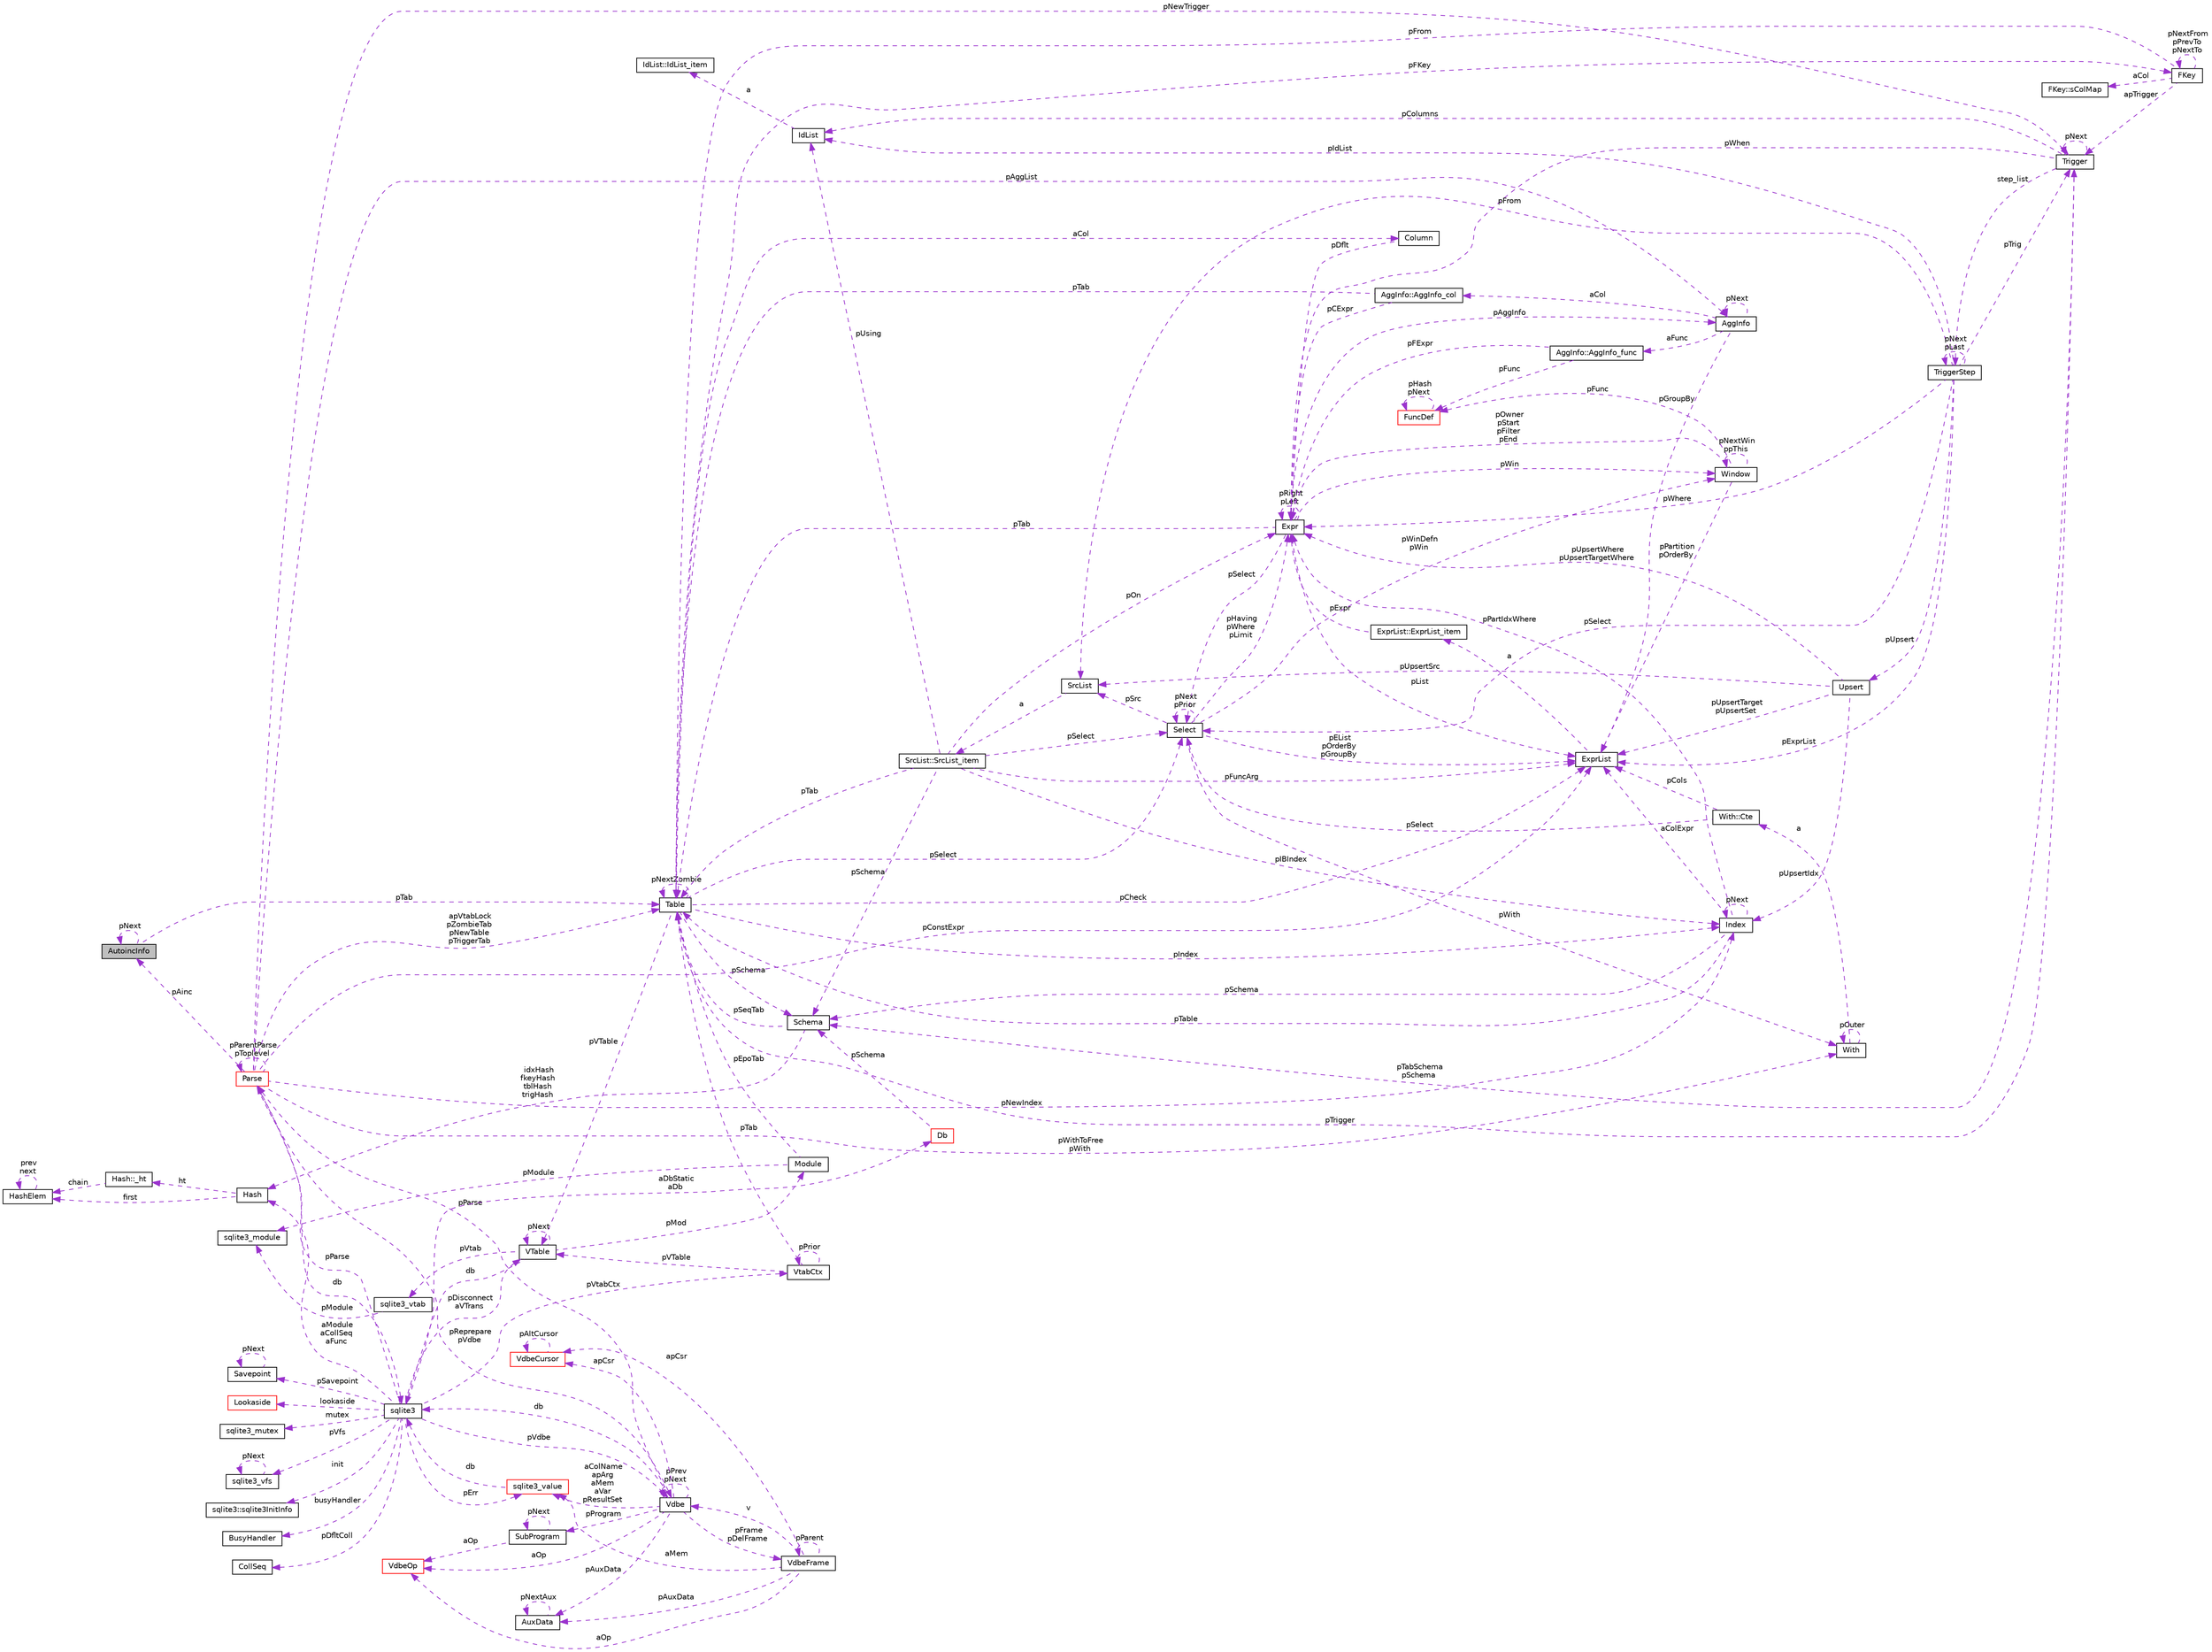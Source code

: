 digraph "AutoincInfo"
{
 // LATEX_PDF_SIZE
  edge [fontname="Helvetica",fontsize="10",labelfontname="Helvetica",labelfontsize="10"];
  node [fontname="Helvetica",fontsize="10",shape=record];
  rankdir="LR";
  Node1 [label="AutoincInfo",height=0.2,width=0.4,color="black", fillcolor="grey75", style="filled", fontcolor="black",tooltip=" "];
  Node2 -> Node1 [dir="back",color="darkorchid3",fontsize="10",style="dashed",label=" pTab" ,fontname="Helvetica"];
  Node2 [label="Table",height=0.2,width=0.4,color="black", fillcolor="white", style="filled",URL="$structTable.html",tooltip=" "];
  Node3 -> Node2 [dir="back",color="darkorchid3",fontsize="10",style="dashed",label=" pSchema" ,fontname="Helvetica"];
  Node3 [label="Schema",height=0.2,width=0.4,color="black", fillcolor="white", style="filled",URL="$structSchema.html",tooltip=" "];
  Node2 -> Node3 [dir="back",color="darkorchid3",fontsize="10",style="dashed",label=" pSeqTab" ,fontname="Helvetica"];
  Node4 -> Node3 [dir="back",color="darkorchid3",fontsize="10",style="dashed",label=" idxHash\nfkeyHash\ntblHash\ntrigHash" ,fontname="Helvetica"];
  Node4 [label="Hash",height=0.2,width=0.4,color="black", fillcolor="white", style="filled",URL="$structHash.html",tooltip=" "];
  Node5 -> Node4 [dir="back",color="darkorchid3",fontsize="10",style="dashed",label=" ht" ,fontname="Helvetica"];
  Node5 [label="Hash::_ht",height=0.2,width=0.4,color="black", fillcolor="white", style="filled",URL="$structHash_1_1__ht.html",tooltip=" "];
  Node6 -> Node5 [dir="back",color="darkorchid3",fontsize="10",style="dashed",label=" chain" ,fontname="Helvetica"];
  Node6 [label="HashElem",height=0.2,width=0.4,color="black", fillcolor="white", style="filled",URL="$structHashElem.html",tooltip=" "];
  Node6 -> Node6 [dir="back",color="darkorchid3",fontsize="10",style="dashed",label=" prev\nnext" ,fontname="Helvetica"];
  Node6 -> Node4 [dir="back",color="darkorchid3",fontsize="10",style="dashed",label=" first" ,fontname="Helvetica"];
  Node7 -> Node2 [dir="back",color="darkorchid3",fontsize="10",style="dashed",label=" aCol" ,fontname="Helvetica"];
  Node7 [label="Column",height=0.2,width=0.4,color="black", fillcolor="white", style="filled",URL="$structColumn.html",tooltip=" "];
  Node8 -> Node7 [dir="back",color="darkorchid3",fontsize="10",style="dashed",label=" pDflt" ,fontname="Helvetica"];
  Node8 [label="Expr",height=0.2,width=0.4,color="black", fillcolor="white", style="filled",URL="$structExpr.html",tooltip=" "];
  Node9 -> Node8 [dir="back",color="darkorchid3",fontsize="10",style="dashed",label=" pAggInfo" ,fontname="Helvetica"];
  Node9 [label="AggInfo",height=0.2,width=0.4,color="black", fillcolor="white", style="filled",URL="$structAggInfo.html",tooltip=" "];
  Node9 -> Node9 [dir="back",color="darkorchid3",fontsize="10",style="dashed",label=" pNext" ,fontname="Helvetica"];
  Node10 -> Node9 [dir="back",color="darkorchid3",fontsize="10",style="dashed",label=" aCol" ,fontname="Helvetica"];
  Node10 [label="AggInfo::AggInfo_col",height=0.2,width=0.4,color="black", fillcolor="white", style="filled",URL="$structAggInfo_1_1AggInfo__col.html",tooltip=" "];
  Node8 -> Node10 [dir="back",color="darkorchid3",fontsize="10",style="dashed",label=" pCExpr" ,fontname="Helvetica"];
  Node2 -> Node10 [dir="back",color="darkorchid3",fontsize="10",style="dashed",label=" pTab" ,fontname="Helvetica"];
  Node11 -> Node9 [dir="back",color="darkorchid3",fontsize="10",style="dashed",label=" aFunc" ,fontname="Helvetica"];
  Node11 [label="AggInfo::AggInfo_func",height=0.2,width=0.4,color="black", fillcolor="white", style="filled",URL="$structAggInfo_1_1AggInfo__func.html",tooltip=" "];
  Node8 -> Node11 [dir="back",color="darkorchid3",fontsize="10",style="dashed",label=" pFExpr" ,fontname="Helvetica"];
  Node12 -> Node11 [dir="back",color="darkorchid3",fontsize="10",style="dashed",label=" pFunc" ,fontname="Helvetica"];
  Node12 [label="FuncDef",height=0.2,width=0.4,color="red", fillcolor="white", style="filled",URL="$structFuncDef.html",tooltip=" "];
  Node12 -> Node12 [dir="back",color="darkorchid3",fontsize="10",style="dashed",label=" pHash\npNext" ,fontname="Helvetica"];
  Node14 -> Node9 [dir="back",color="darkorchid3",fontsize="10",style="dashed",label=" pGroupBy" ,fontname="Helvetica"];
  Node14 [label="ExprList",height=0.2,width=0.4,color="black", fillcolor="white", style="filled",URL="$structExprList.html",tooltip=" "];
  Node15 -> Node14 [dir="back",color="darkorchid3",fontsize="10",style="dashed",label=" a" ,fontname="Helvetica"];
  Node15 [label="ExprList::ExprList_item",height=0.2,width=0.4,color="black", fillcolor="white", style="filled",URL="$structExprList_1_1ExprList__item.html",tooltip=" "];
  Node8 -> Node15 [dir="back",color="darkorchid3",fontsize="10",style="dashed",label=" pExpr" ,fontname="Helvetica"];
  Node8 -> Node8 [dir="back",color="darkorchid3",fontsize="10",style="dashed",label=" pRight\npLeft" ,fontname="Helvetica"];
  Node2 -> Node8 [dir="back",color="darkorchid3",fontsize="10",style="dashed",label=" pTab" ,fontname="Helvetica"];
  Node16 -> Node8 [dir="back",color="darkorchid3",fontsize="10",style="dashed",label=" pSelect" ,fontname="Helvetica"];
  Node16 [label="Select",height=0.2,width=0.4,color="black", fillcolor="white", style="filled",URL="$structSelect.html",tooltip=" "];
  Node8 -> Node16 [dir="back",color="darkorchid3",fontsize="10",style="dashed",label=" pHaving\npWhere\npLimit" ,fontname="Helvetica"];
  Node17 -> Node16 [dir="back",color="darkorchid3",fontsize="10",style="dashed",label=" pWith" ,fontname="Helvetica"];
  Node17 [label="With",height=0.2,width=0.4,color="black", fillcolor="white", style="filled",URL="$structWith.html",tooltip=" "];
  Node18 -> Node17 [dir="back",color="darkorchid3",fontsize="10",style="dashed",label=" a" ,fontname="Helvetica"];
  Node18 [label="With::Cte",height=0.2,width=0.4,color="black", fillcolor="white", style="filled",URL="$structWith_1_1Cte.html",tooltip=" "];
  Node16 -> Node18 [dir="back",color="darkorchid3",fontsize="10",style="dashed",label=" pSelect" ,fontname="Helvetica"];
  Node14 -> Node18 [dir="back",color="darkorchid3",fontsize="10",style="dashed",label=" pCols" ,fontname="Helvetica"];
  Node17 -> Node17 [dir="back",color="darkorchid3",fontsize="10",style="dashed",label=" pOuter" ,fontname="Helvetica"];
  Node16 -> Node16 [dir="back",color="darkorchid3",fontsize="10",style="dashed",label=" pNext\npPrior" ,fontname="Helvetica"];
  Node19 -> Node16 [dir="back",color="darkorchid3",fontsize="10",style="dashed",label=" pSrc" ,fontname="Helvetica"];
  Node19 [label="SrcList",height=0.2,width=0.4,color="black", fillcolor="white", style="filled",URL="$structSrcList.html",tooltip=" "];
  Node20 -> Node19 [dir="back",color="darkorchid3",fontsize="10",style="dashed",label=" a" ,fontname="Helvetica"];
  Node20 [label="SrcList::SrcList_item",height=0.2,width=0.4,color="black", fillcolor="white", style="filled",URL="$structSrcList_1_1SrcList__item.html",tooltip=" "];
  Node3 -> Node20 [dir="back",color="darkorchid3",fontsize="10",style="dashed",label=" pSchema" ,fontname="Helvetica"];
  Node8 -> Node20 [dir="back",color="darkorchid3",fontsize="10",style="dashed",label=" pOn" ,fontname="Helvetica"];
  Node21 -> Node20 [dir="back",color="darkorchid3",fontsize="10",style="dashed",label=" pUsing" ,fontname="Helvetica"];
  Node21 [label="IdList",height=0.2,width=0.4,color="black", fillcolor="white", style="filled",URL="$structIdList.html",tooltip=" "];
  Node22 -> Node21 [dir="back",color="darkorchid3",fontsize="10",style="dashed",label=" a" ,fontname="Helvetica"];
  Node22 [label="IdList::IdList_item",height=0.2,width=0.4,color="black", fillcolor="white", style="filled",URL="$structIdList_1_1IdList__item.html",tooltip=" "];
  Node2 -> Node20 [dir="back",color="darkorchid3",fontsize="10",style="dashed",label=" pTab" ,fontname="Helvetica"];
  Node16 -> Node20 [dir="back",color="darkorchid3",fontsize="10",style="dashed",label=" pSelect" ,fontname="Helvetica"];
  Node23 -> Node20 [dir="back",color="darkorchid3",fontsize="10",style="dashed",label=" pIBIndex" ,fontname="Helvetica"];
  Node23 [label="Index",height=0.2,width=0.4,color="black", fillcolor="white", style="filled",URL="$structIndex.html",tooltip=" "];
  Node3 -> Node23 [dir="back",color="darkorchid3",fontsize="10",style="dashed",label=" pSchema" ,fontname="Helvetica"];
  Node8 -> Node23 [dir="back",color="darkorchid3",fontsize="10",style="dashed",label=" pPartIdxWhere" ,fontname="Helvetica"];
  Node2 -> Node23 [dir="back",color="darkorchid3",fontsize="10",style="dashed",label=" pTable" ,fontname="Helvetica"];
  Node14 -> Node23 [dir="back",color="darkorchid3",fontsize="10",style="dashed",label=" aColExpr" ,fontname="Helvetica"];
  Node23 -> Node23 [dir="back",color="darkorchid3",fontsize="10",style="dashed",label=" pNext" ,fontname="Helvetica"];
  Node14 -> Node20 [dir="back",color="darkorchid3",fontsize="10",style="dashed",label=" pFuncArg" ,fontname="Helvetica"];
  Node14 -> Node16 [dir="back",color="darkorchid3",fontsize="10",style="dashed",label=" pEList\npOrderBy\npGroupBy" ,fontname="Helvetica"];
  Node24 -> Node16 [dir="back",color="darkorchid3",fontsize="10",style="dashed",label=" pWinDefn\npWin" ,fontname="Helvetica"];
  Node24 [label="Window",height=0.2,width=0.4,color="black", fillcolor="white", style="filled",URL="$structWindow.html",tooltip=" "];
  Node8 -> Node24 [dir="back",color="darkorchid3",fontsize="10",style="dashed",label=" pOwner\npStart\npFilter\npEnd" ,fontname="Helvetica"];
  Node14 -> Node24 [dir="back",color="darkorchid3",fontsize="10",style="dashed",label=" pPartition\npOrderBy" ,fontname="Helvetica"];
  Node12 -> Node24 [dir="back",color="darkorchid3",fontsize="10",style="dashed",label=" pFunc" ,fontname="Helvetica"];
  Node24 -> Node24 [dir="back",color="darkorchid3",fontsize="10",style="dashed",label=" pNextWin\nppThis" ,fontname="Helvetica"];
  Node14 -> Node8 [dir="back",color="darkorchid3",fontsize="10",style="dashed",label=" pList" ,fontname="Helvetica"];
  Node24 -> Node8 [dir="back",color="darkorchid3",fontsize="10",style="dashed",label=" pWin" ,fontname="Helvetica"];
  Node25 -> Node2 [dir="back",color="darkorchid3",fontsize="10",style="dashed",label=" pFKey" ,fontname="Helvetica"];
  Node25 [label="FKey",height=0.2,width=0.4,color="black", fillcolor="white", style="filled",URL="$structFKey.html",tooltip=" "];
  Node26 -> Node25 [dir="back",color="darkorchid3",fontsize="10",style="dashed",label=" aCol" ,fontname="Helvetica"];
  Node26 [label="FKey::sColMap",height=0.2,width=0.4,color="black", fillcolor="white", style="filled",URL="$structFKey_1_1sColMap.html",tooltip=" "];
  Node25 -> Node25 [dir="back",color="darkorchid3",fontsize="10",style="dashed",label=" pNextFrom\npPrevTo\npNextTo" ,fontname="Helvetica"];
  Node2 -> Node25 [dir="back",color="darkorchid3",fontsize="10",style="dashed",label=" pFrom" ,fontname="Helvetica"];
  Node27 -> Node25 [dir="back",color="darkorchid3",fontsize="10",style="dashed",label=" apTrigger" ,fontname="Helvetica"];
  Node27 [label="Trigger",height=0.2,width=0.4,color="black", fillcolor="white", style="filled",URL="$structTrigger.html",tooltip=" "];
  Node28 -> Node27 [dir="back",color="darkorchid3",fontsize="10",style="dashed",label=" step_list" ,fontname="Helvetica"];
  Node28 [label="TriggerStep",height=0.2,width=0.4,color="black", fillcolor="white", style="filled",URL="$structTriggerStep.html",tooltip=" "];
  Node28 -> Node28 [dir="back",color="darkorchid3",fontsize="10",style="dashed",label=" pNext\npLast" ,fontname="Helvetica"];
  Node8 -> Node28 [dir="back",color="darkorchid3",fontsize="10",style="dashed",label=" pWhere" ,fontname="Helvetica"];
  Node21 -> Node28 [dir="back",color="darkorchid3",fontsize="10",style="dashed",label=" pIdList" ,fontname="Helvetica"];
  Node16 -> Node28 [dir="back",color="darkorchid3",fontsize="10",style="dashed",label=" pSelect" ,fontname="Helvetica"];
  Node27 -> Node28 [dir="back",color="darkorchid3",fontsize="10",style="dashed",label=" pTrig" ,fontname="Helvetica"];
  Node19 -> Node28 [dir="back",color="darkorchid3",fontsize="10",style="dashed",label=" pFrom" ,fontname="Helvetica"];
  Node14 -> Node28 [dir="back",color="darkorchid3",fontsize="10",style="dashed",label=" pExprList" ,fontname="Helvetica"];
  Node29 -> Node28 [dir="back",color="darkorchid3",fontsize="10",style="dashed",label=" pUpsert" ,fontname="Helvetica"];
  Node29 [label="Upsert",height=0.2,width=0.4,color="black", fillcolor="white", style="filled",URL="$structUpsert.html",tooltip=" "];
  Node8 -> Node29 [dir="back",color="darkorchid3",fontsize="10",style="dashed",label=" pUpsertWhere\npUpsertTargetWhere" ,fontname="Helvetica"];
  Node19 -> Node29 [dir="back",color="darkorchid3",fontsize="10",style="dashed",label=" pUpsertSrc" ,fontname="Helvetica"];
  Node23 -> Node29 [dir="back",color="darkorchid3",fontsize="10",style="dashed",label=" pUpsertIdx" ,fontname="Helvetica"];
  Node14 -> Node29 [dir="back",color="darkorchid3",fontsize="10",style="dashed",label=" pUpsertTarget\npUpsertSet" ,fontname="Helvetica"];
  Node3 -> Node27 [dir="back",color="darkorchid3",fontsize="10",style="dashed",label=" pTabSchema\npSchema" ,fontname="Helvetica"];
  Node8 -> Node27 [dir="back",color="darkorchid3",fontsize="10",style="dashed",label=" pWhen" ,fontname="Helvetica"];
  Node21 -> Node27 [dir="back",color="darkorchid3",fontsize="10",style="dashed",label=" pColumns" ,fontname="Helvetica"];
  Node27 -> Node27 [dir="back",color="darkorchid3",fontsize="10",style="dashed",label=" pNext" ,fontname="Helvetica"];
  Node30 -> Node2 [dir="back",color="darkorchid3",fontsize="10",style="dashed",label=" pVTable" ,fontname="Helvetica"];
  Node30 [label="VTable",height=0.2,width=0.4,color="black", fillcolor="white", style="filled",URL="$structVTable.html",tooltip=" "];
  Node31 -> Node30 [dir="back",color="darkorchid3",fontsize="10",style="dashed",label=" db" ,fontname="Helvetica"];
  Node31 [label="sqlite3",height=0.2,width=0.4,color="black", fillcolor="white", style="filled",URL="$structsqlite3.html",tooltip=" "];
  Node32 -> Node31 [dir="back",color="darkorchid3",fontsize="10",style="dashed",label=" pVdbe" ,fontname="Helvetica"];
  Node32 [label="Vdbe",height=0.2,width=0.4,color="black", fillcolor="white", style="filled",URL="$structVdbe.html",tooltip=" "];
  Node32 -> Node32 [dir="back",color="darkorchid3",fontsize="10",style="dashed",label=" pPrev\npNext" ,fontname="Helvetica"];
  Node31 -> Node32 [dir="back",color="darkorchid3",fontsize="10",style="dashed",label=" db" ,fontname="Helvetica"];
  Node33 -> Node32 [dir="back",color="darkorchid3",fontsize="10",style="dashed",label=" aColName\napArg\naMem\naVar\npResultSet" ,fontname="Helvetica"];
  Node33 [label="sqlite3_value",height=0.2,width=0.4,color="red", fillcolor="white", style="filled",URL="$structsqlite3__value.html",tooltip=" "];
  Node31 -> Node33 [dir="back",color="darkorchid3",fontsize="10",style="dashed",label=" db" ,fontname="Helvetica"];
  Node35 -> Node32 [dir="back",color="darkorchid3",fontsize="10",style="dashed",label=" pFrame\npDelFrame" ,fontname="Helvetica"];
  Node35 [label="VdbeFrame",height=0.2,width=0.4,color="black", fillcolor="white", style="filled",URL="$structVdbeFrame.html",tooltip=" "];
  Node32 -> Node35 [dir="back",color="darkorchid3",fontsize="10",style="dashed",label=" v" ,fontname="Helvetica"];
  Node33 -> Node35 [dir="back",color="darkorchid3",fontsize="10",style="dashed",label=" aMem" ,fontname="Helvetica"];
  Node35 -> Node35 [dir="back",color="darkorchid3",fontsize="10",style="dashed",label=" pParent" ,fontname="Helvetica"];
  Node36 -> Node35 [dir="back",color="darkorchid3",fontsize="10",style="dashed",label=" pAuxData" ,fontname="Helvetica"];
  Node36 [label="AuxData",height=0.2,width=0.4,color="black", fillcolor="white", style="filled",URL="$structAuxData.html",tooltip=" "];
  Node36 -> Node36 [dir="back",color="darkorchid3",fontsize="10",style="dashed",label=" pNextAux" ,fontname="Helvetica"];
  Node37 -> Node35 [dir="back",color="darkorchid3",fontsize="10",style="dashed",label=" apCsr" ,fontname="Helvetica"];
  Node37 [label="VdbeCursor",height=0.2,width=0.4,color="red", fillcolor="white", style="filled",URL="$structVdbeCursor.html",tooltip=" "];
  Node37 -> Node37 [dir="back",color="darkorchid3",fontsize="10",style="dashed",label=" pAltCursor" ,fontname="Helvetica"];
  Node72 -> Node35 [dir="back",color="darkorchid3",fontsize="10",style="dashed",label=" aOp" ,fontname="Helvetica"];
  Node72 [label="VdbeOp",height=0.2,width=0.4,color="red", fillcolor="white", style="filled",URL="$structVdbeOp.html",tooltip=" "];
  Node36 -> Node32 [dir="back",color="darkorchid3",fontsize="10",style="dashed",label=" pAuxData" ,fontname="Helvetica"];
  Node74 -> Node32 [dir="back",color="darkorchid3",fontsize="10",style="dashed",label=" pProgram" ,fontname="Helvetica"];
  Node74 [label="SubProgram",height=0.2,width=0.4,color="black", fillcolor="white", style="filled",URL="$structSubProgram.html",tooltip=" "];
  Node74 -> Node74 [dir="back",color="darkorchid3",fontsize="10",style="dashed",label=" pNext" ,fontname="Helvetica"];
  Node72 -> Node74 [dir="back",color="darkorchid3",fontsize="10",style="dashed",label=" aOp" ,fontname="Helvetica"];
  Node37 -> Node32 [dir="back",color="darkorchid3",fontsize="10",style="dashed",label=" apCsr" ,fontname="Helvetica"];
  Node76 -> Node32 [dir="back",color="darkorchid3",fontsize="10",style="dashed",label=" pParse" ,fontname="Helvetica"];
  Node76 [label="Parse",height=0.2,width=0.4,color="red", fillcolor="white", style="filled",URL="$structParse.html",tooltip=" "];
  Node9 -> Node76 [dir="back",color="darkorchid3",fontsize="10",style="dashed",label=" pAggList" ,fontname="Helvetica"];
  Node32 -> Node76 [dir="back",color="darkorchid3",fontsize="10",style="dashed",label=" pReprepare\npVdbe" ,fontname="Helvetica"];
  Node31 -> Node76 [dir="back",color="darkorchid3",fontsize="10",style="dashed",label=" db" ,fontname="Helvetica"];
  Node17 -> Node76 [dir="back",color="darkorchid3",fontsize="10",style="dashed",label=" pWithToFree\npWith" ,fontname="Helvetica"];
  Node2 -> Node76 [dir="back",color="darkorchid3",fontsize="10",style="dashed",label=" apVtabLock\npZombieTab\npNewTable\npTriggerTab" ,fontname="Helvetica"];
  Node27 -> Node76 [dir="back",color="darkorchid3",fontsize="10",style="dashed",label=" pNewTrigger" ,fontname="Helvetica"];
  Node23 -> Node76 [dir="back",color="darkorchid3",fontsize="10",style="dashed",label=" pNewIndex" ,fontname="Helvetica"];
  Node1 -> Node76 [dir="back",color="darkorchid3",fontsize="10",style="dashed",label=" pAinc" ,fontname="Helvetica"];
  Node14 -> Node76 [dir="back",color="darkorchid3",fontsize="10",style="dashed",label=" pConstExpr" ,fontname="Helvetica"];
  Node76 -> Node76 [dir="back",color="darkorchid3",fontsize="10",style="dashed",label=" pParentParse\npToplevel" ,fontname="Helvetica"];
  Node72 -> Node32 [dir="back",color="darkorchid3",fontsize="10",style="dashed",label=" aOp" ,fontname="Helvetica"];
  Node81 -> Node31 [dir="back",color="darkorchid3",fontsize="10",style="dashed",label=" pSavepoint" ,fontname="Helvetica"];
  Node81 [label="Savepoint",height=0.2,width=0.4,color="black", fillcolor="white", style="filled",URL="$structSavepoint.html",tooltip=" "];
  Node81 -> Node81 [dir="back",color="darkorchid3",fontsize="10",style="dashed",label=" pNext" ,fontname="Helvetica"];
  Node82 -> Node31 [dir="back",color="darkorchid3",fontsize="10",style="dashed",label=" lookaside" ,fontname="Helvetica"];
  Node82 [label="Lookaside",height=0.2,width=0.4,color="red", fillcolor="white", style="filled",URL="$structLookaside.html",tooltip=" "];
  Node33 -> Node31 [dir="back",color="darkorchid3",fontsize="10",style="dashed",label=" pErr" ,fontname="Helvetica"];
  Node42 -> Node31 [dir="back",color="darkorchid3",fontsize="10",style="dashed",label=" mutex" ,fontname="Helvetica"];
  Node42 [label="sqlite3_mutex",height=0.2,width=0.4,color="black", fillcolor="white", style="filled",URL="$structsqlite3__mutex.html",tooltip=" "];
  Node53 -> Node31 [dir="back",color="darkorchid3",fontsize="10",style="dashed",label=" pVfs" ,fontname="Helvetica"];
  Node53 [label="sqlite3_vfs",height=0.2,width=0.4,color="black", fillcolor="white", style="filled",URL="$structsqlite3__vfs.html",tooltip=" "];
  Node53 -> Node53 [dir="back",color="darkorchid3",fontsize="10",style="dashed",label=" pNext" ,fontname="Helvetica"];
  Node84 -> Node31 [dir="back",color="darkorchid3",fontsize="10",style="dashed",label=" init" ,fontname="Helvetica"];
  Node84 [label="sqlite3::sqlite3InitInfo",height=0.2,width=0.4,color="black", fillcolor="white", style="filled",URL="$structsqlite3_1_1sqlite3InitInfo.html",tooltip=" "];
  Node85 -> Node31 [dir="back",color="darkorchid3",fontsize="10",style="dashed",label=" busyHandler" ,fontname="Helvetica"];
  Node85 [label="BusyHandler",height=0.2,width=0.4,color="black", fillcolor="white", style="filled",URL="$structBusyHandler.html",tooltip=" "];
  Node86 -> Node31 [dir="back",color="darkorchid3",fontsize="10",style="dashed",label=" pVtabCtx" ,fontname="Helvetica"];
  Node86 [label="VtabCtx",height=0.2,width=0.4,color="black", fillcolor="white", style="filled",URL="$structVtabCtx.html",tooltip=" "];
  Node86 -> Node86 [dir="back",color="darkorchid3",fontsize="10",style="dashed",label=" pPrior" ,fontname="Helvetica"];
  Node30 -> Node86 [dir="back",color="darkorchid3",fontsize="10",style="dashed",label=" pVTable" ,fontname="Helvetica"];
  Node2 -> Node86 [dir="back",color="darkorchid3",fontsize="10",style="dashed",label=" pTab" ,fontname="Helvetica"];
  Node58 -> Node31 [dir="back",color="darkorchid3",fontsize="10",style="dashed",label=" pDfltColl" ,fontname="Helvetica"];
  Node58 [label="CollSeq",height=0.2,width=0.4,color="black", fillcolor="white", style="filled",URL="$structCollSeq.html",tooltip=" "];
  Node30 -> Node31 [dir="back",color="darkorchid3",fontsize="10",style="dashed",label=" pDisconnect\naVTrans" ,fontname="Helvetica"];
  Node87 -> Node31 [dir="back",color="darkorchid3",fontsize="10",style="dashed",label=" aDbStatic\naDb" ,fontname="Helvetica"];
  Node87 [label="Db",height=0.2,width=0.4,color="red", fillcolor="white", style="filled",URL="$structDb.html",tooltip=" "];
  Node3 -> Node87 [dir="back",color="darkorchid3",fontsize="10",style="dashed",label=" pSchema" ,fontname="Helvetica"];
  Node4 -> Node31 [dir="back",color="darkorchid3",fontsize="10",style="dashed",label=" aModule\naCollSeq\naFunc" ,fontname="Helvetica"];
  Node76 -> Node31 [dir="back",color="darkorchid3",fontsize="10",style="dashed",label=" pParse" ,fontname="Helvetica"];
  Node30 -> Node30 [dir="back",color="darkorchid3",fontsize="10",style="dashed",label=" pNext" ,fontname="Helvetica"];
  Node88 -> Node30 [dir="back",color="darkorchid3",fontsize="10",style="dashed",label=" pMod" ,fontname="Helvetica"];
  Node88 [label="Module",height=0.2,width=0.4,color="black", fillcolor="white", style="filled",URL="$structModule.html",tooltip=" "];
  Node61 -> Node88 [dir="back",color="darkorchid3",fontsize="10",style="dashed",label=" pModule" ,fontname="Helvetica"];
  Node61 [label="sqlite3_module",height=0.2,width=0.4,color="black", fillcolor="white", style="filled",URL="$structsqlite3__module.html",tooltip=" "];
  Node2 -> Node88 [dir="back",color="darkorchid3",fontsize="10",style="dashed",label=" pEpoTab" ,fontname="Helvetica"];
  Node60 -> Node30 [dir="back",color="darkorchid3",fontsize="10",style="dashed",label=" pVtab" ,fontname="Helvetica"];
  Node60 [label="sqlite3_vtab",height=0.2,width=0.4,color="black", fillcolor="white", style="filled",URL="$structsqlite3__vtab.html",tooltip=" "];
  Node61 -> Node60 [dir="back",color="darkorchid3",fontsize="10",style="dashed",label=" pModule" ,fontname="Helvetica"];
  Node2 -> Node2 [dir="back",color="darkorchid3",fontsize="10",style="dashed",label=" pNextZombie" ,fontname="Helvetica"];
  Node27 -> Node2 [dir="back",color="darkorchid3",fontsize="10",style="dashed",label=" pTrigger" ,fontname="Helvetica"];
  Node16 -> Node2 [dir="back",color="darkorchid3",fontsize="10",style="dashed",label=" pSelect" ,fontname="Helvetica"];
  Node14 -> Node2 [dir="back",color="darkorchid3",fontsize="10",style="dashed",label=" pCheck" ,fontname="Helvetica"];
  Node23 -> Node2 [dir="back",color="darkorchid3",fontsize="10",style="dashed",label=" pIndex" ,fontname="Helvetica"];
  Node1 -> Node1 [dir="back",color="darkorchid3",fontsize="10",style="dashed",label=" pNext" ,fontname="Helvetica"];
}

